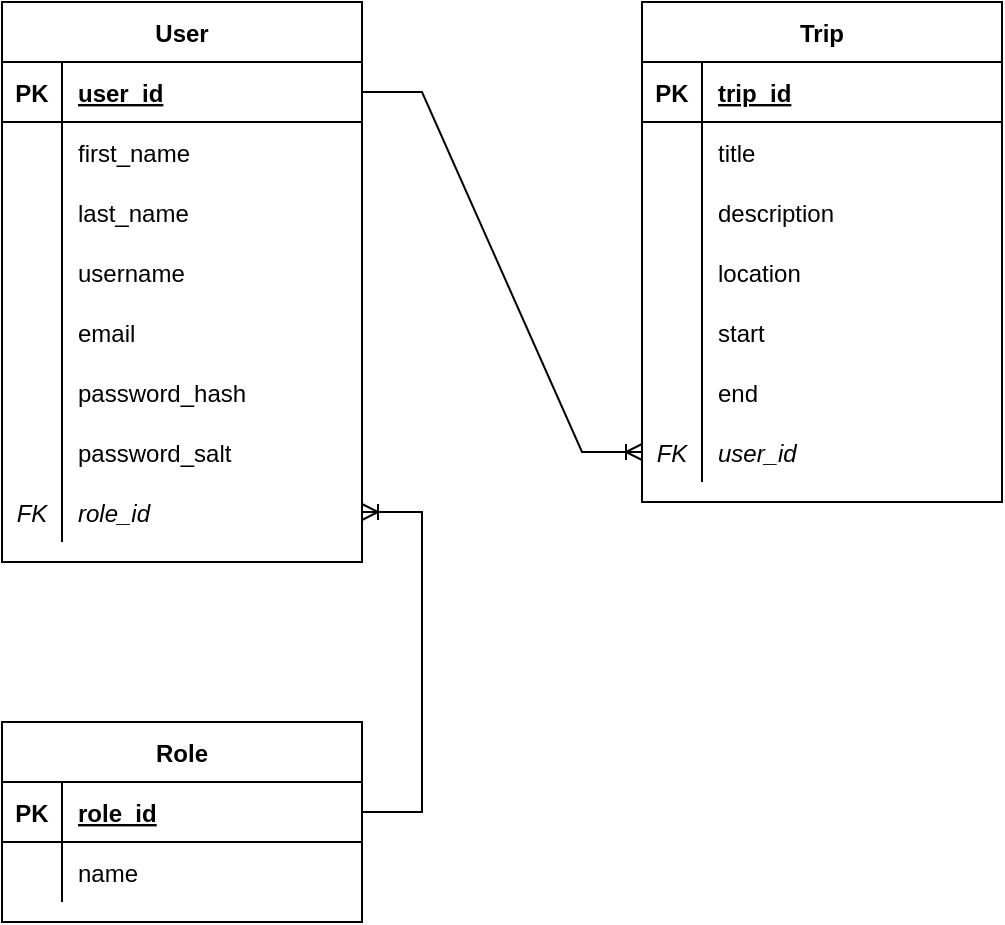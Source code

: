 <mxfile version="20.3.0" type="device"><diagram id="R2lEEEUBdFMjLlhIrx00" name="Page-1"><mxGraphModel dx="1422" dy="873" grid="1" gridSize="10" guides="1" tooltips="1" connect="1" arrows="1" fold="1" page="1" pageScale="1" pageWidth="850" pageHeight="1100" math="0" shadow="0" extFonts="Permanent Marker^https://fonts.googleapis.com/css?family=Permanent+Marker"><root><mxCell id="0"/><mxCell id="1" parent="0"/><mxCell id="_acSNx8fRqbedoUtO2RP-1" value="User" style="shape=table;startSize=30;container=1;collapsible=1;childLayout=tableLayout;fixedRows=1;rowLines=0;fontStyle=1;align=center;resizeLast=1;" parent="1" vertex="1"><mxGeometry x="80" y="40" width="180" height="280" as="geometry"/></mxCell><mxCell id="_acSNx8fRqbedoUtO2RP-2" value="" style="shape=tableRow;horizontal=0;startSize=0;swimlaneHead=0;swimlaneBody=0;fillColor=none;collapsible=0;dropTarget=0;points=[[0,0.5],[1,0.5]];portConstraint=eastwest;top=0;left=0;right=0;bottom=1;" parent="_acSNx8fRqbedoUtO2RP-1" vertex="1"><mxGeometry y="30" width="180" height="30" as="geometry"/></mxCell><mxCell id="_acSNx8fRqbedoUtO2RP-3" value="PK" style="shape=partialRectangle;connectable=0;fillColor=none;top=0;left=0;bottom=0;right=0;fontStyle=1;overflow=hidden;" parent="_acSNx8fRqbedoUtO2RP-2" vertex="1"><mxGeometry width="30" height="30" as="geometry"><mxRectangle width="30" height="30" as="alternateBounds"/></mxGeometry></mxCell><mxCell id="_acSNx8fRqbedoUtO2RP-4" value="user_id" style="shape=partialRectangle;connectable=0;fillColor=none;top=0;left=0;bottom=0;right=0;align=left;spacingLeft=6;fontStyle=5;overflow=hidden;" parent="_acSNx8fRqbedoUtO2RP-2" vertex="1"><mxGeometry x="30" width="150" height="30" as="geometry"><mxRectangle width="150" height="30" as="alternateBounds"/></mxGeometry></mxCell><mxCell id="_acSNx8fRqbedoUtO2RP-5" value="" style="shape=tableRow;horizontal=0;startSize=0;swimlaneHead=0;swimlaneBody=0;fillColor=none;collapsible=0;dropTarget=0;points=[[0,0.5],[1,0.5]];portConstraint=eastwest;top=0;left=0;right=0;bottom=0;" parent="_acSNx8fRqbedoUtO2RP-1" vertex="1"><mxGeometry y="60" width="180" height="30" as="geometry"/></mxCell><mxCell id="_acSNx8fRqbedoUtO2RP-6" value="" style="shape=partialRectangle;connectable=0;fillColor=none;top=0;left=0;bottom=0;right=0;editable=1;overflow=hidden;" parent="_acSNx8fRqbedoUtO2RP-5" vertex="1"><mxGeometry width="30" height="30" as="geometry"><mxRectangle width="30" height="30" as="alternateBounds"/></mxGeometry></mxCell><mxCell id="_acSNx8fRqbedoUtO2RP-7" value="first_name" style="shape=partialRectangle;connectable=0;fillColor=none;top=0;left=0;bottom=0;right=0;align=left;spacingLeft=6;overflow=hidden;" parent="_acSNx8fRqbedoUtO2RP-5" vertex="1"><mxGeometry x="30" width="150" height="30" as="geometry"><mxRectangle width="150" height="30" as="alternateBounds"/></mxGeometry></mxCell><mxCell id="_acSNx8fRqbedoUtO2RP-8" value="" style="shape=tableRow;horizontal=0;startSize=0;swimlaneHead=0;swimlaneBody=0;fillColor=none;collapsible=0;dropTarget=0;points=[[0,0.5],[1,0.5]];portConstraint=eastwest;top=0;left=0;right=0;bottom=0;" parent="_acSNx8fRqbedoUtO2RP-1" vertex="1"><mxGeometry y="90" width="180" height="30" as="geometry"/></mxCell><mxCell id="_acSNx8fRqbedoUtO2RP-9" value="" style="shape=partialRectangle;connectable=0;fillColor=none;top=0;left=0;bottom=0;right=0;editable=1;overflow=hidden;" parent="_acSNx8fRqbedoUtO2RP-8" vertex="1"><mxGeometry width="30" height="30" as="geometry"><mxRectangle width="30" height="30" as="alternateBounds"/></mxGeometry></mxCell><mxCell id="_acSNx8fRqbedoUtO2RP-10" value="last_name" style="shape=partialRectangle;connectable=0;fillColor=none;top=0;left=0;bottom=0;right=0;align=left;spacingLeft=6;overflow=hidden;" parent="_acSNx8fRqbedoUtO2RP-8" vertex="1"><mxGeometry x="30" width="150" height="30" as="geometry"><mxRectangle width="150" height="30" as="alternateBounds"/></mxGeometry></mxCell><mxCell id="_acSNx8fRqbedoUtO2RP-11" value="" style="shape=tableRow;horizontal=0;startSize=0;swimlaneHead=0;swimlaneBody=0;fillColor=none;collapsible=0;dropTarget=0;points=[[0,0.5],[1,0.5]];portConstraint=eastwest;top=0;left=0;right=0;bottom=0;" parent="_acSNx8fRqbedoUtO2RP-1" vertex="1"><mxGeometry y="120" width="180" height="30" as="geometry"/></mxCell><mxCell id="_acSNx8fRqbedoUtO2RP-12" value="" style="shape=partialRectangle;connectable=0;fillColor=none;top=0;left=0;bottom=0;right=0;editable=1;overflow=hidden;" parent="_acSNx8fRqbedoUtO2RP-11" vertex="1"><mxGeometry width="30" height="30" as="geometry"><mxRectangle width="30" height="30" as="alternateBounds"/></mxGeometry></mxCell><mxCell id="_acSNx8fRqbedoUtO2RP-13" value="username" style="shape=partialRectangle;connectable=0;fillColor=none;top=0;left=0;bottom=0;right=0;align=left;spacingLeft=6;overflow=hidden;" parent="_acSNx8fRqbedoUtO2RP-11" vertex="1"><mxGeometry x="30" width="150" height="30" as="geometry"><mxRectangle width="150" height="30" as="alternateBounds"/></mxGeometry></mxCell><mxCell id="_acSNx8fRqbedoUtO2RP-14" style="shape=tableRow;horizontal=0;startSize=0;swimlaneHead=0;swimlaneBody=0;fillColor=none;collapsible=0;dropTarget=0;points=[[0,0.5],[1,0.5]];portConstraint=eastwest;top=0;left=0;right=0;bottom=0;" parent="_acSNx8fRqbedoUtO2RP-1" vertex="1"><mxGeometry y="150" width="180" height="30" as="geometry"/></mxCell><mxCell id="_acSNx8fRqbedoUtO2RP-15" style="shape=partialRectangle;connectable=0;fillColor=none;top=0;left=0;bottom=0;right=0;editable=1;overflow=hidden;" parent="_acSNx8fRqbedoUtO2RP-14" vertex="1"><mxGeometry width="30" height="30" as="geometry"><mxRectangle width="30" height="30" as="alternateBounds"/></mxGeometry></mxCell><mxCell id="_acSNx8fRqbedoUtO2RP-16" value="email" style="shape=partialRectangle;connectable=0;fillColor=none;top=0;left=0;bottom=0;right=0;align=left;spacingLeft=6;overflow=hidden;" parent="_acSNx8fRqbedoUtO2RP-14" vertex="1"><mxGeometry x="30" width="150" height="30" as="geometry"><mxRectangle width="150" height="30" as="alternateBounds"/></mxGeometry></mxCell><mxCell id="_acSNx8fRqbedoUtO2RP-17" style="shape=tableRow;horizontal=0;startSize=0;swimlaneHead=0;swimlaneBody=0;fillColor=none;collapsible=0;dropTarget=0;points=[[0,0.5],[1,0.5]];portConstraint=eastwest;top=0;left=0;right=0;bottom=0;" parent="_acSNx8fRqbedoUtO2RP-1" vertex="1"><mxGeometry y="180" width="180" height="30" as="geometry"/></mxCell><mxCell id="_acSNx8fRqbedoUtO2RP-18" style="shape=partialRectangle;connectable=0;fillColor=none;top=0;left=0;bottom=0;right=0;editable=1;overflow=hidden;" parent="_acSNx8fRqbedoUtO2RP-17" vertex="1"><mxGeometry width="30" height="30" as="geometry"><mxRectangle width="30" height="30" as="alternateBounds"/></mxGeometry></mxCell><mxCell id="_acSNx8fRqbedoUtO2RP-19" value="password_hash" style="shape=partialRectangle;connectable=0;fillColor=none;top=0;left=0;bottom=0;right=0;align=left;spacingLeft=6;overflow=hidden;" parent="_acSNx8fRqbedoUtO2RP-17" vertex="1"><mxGeometry x="30" width="150" height="30" as="geometry"><mxRectangle width="150" height="30" as="alternateBounds"/></mxGeometry></mxCell><mxCell id="_acSNx8fRqbedoUtO2RP-20" style="shape=tableRow;horizontal=0;startSize=0;swimlaneHead=0;swimlaneBody=0;fillColor=none;collapsible=0;dropTarget=0;points=[[0,0.5],[1,0.5]];portConstraint=eastwest;top=0;left=0;right=0;bottom=0;" parent="_acSNx8fRqbedoUtO2RP-1" vertex="1"><mxGeometry y="210" width="180" height="30" as="geometry"/></mxCell><mxCell id="_acSNx8fRqbedoUtO2RP-21" style="shape=partialRectangle;connectable=0;fillColor=none;top=0;left=0;bottom=0;right=0;editable=1;overflow=hidden;" parent="_acSNx8fRqbedoUtO2RP-20" vertex="1"><mxGeometry width="30" height="30" as="geometry"><mxRectangle width="30" height="30" as="alternateBounds"/></mxGeometry></mxCell><mxCell id="_acSNx8fRqbedoUtO2RP-22" value="password_salt" style="shape=partialRectangle;connectable=0;fillColor=none;top=0;left=0;bottom=0;right=0;align=left;spacingLeft=6;overflow=hidden;" parent="_acSNx8fRqbedoUtO2RP-20" vertex="1"><mxGeometry x="30" width="150" height="30" as="geometry"><mxRectangle width="150" height="30" as="alternateBounds"/></mxGeometry></mxCell><mxCell id="_acSNx8fRqbedoUtO2RP-23" style="shape=tableRow;horizontal=0;startSize=0;swimlaneHead=0;swimlaneBody=0;fillColor=none;collapsible=0;dropTarget=0;points=[[0,0.5],[1,0.5]];portConstraint=eastwest;top=0;left=0;right=0;bottom=0;" parent="_acSNx8fRqbedoUtO2RP-1" vertex="1"><mxGeometry y="240" width="180" height="30" as="geometry"/></mxCell><mxCell id="_acSNx8fRqbedoUtO2RP-24" value="FK" style="shape=partialRectangle;connectable=0;fillColor=none;top=0;left=0;bottom=0;right=0;editable=1;overflow=hidden;fontStyle=2" parent="_acSNx8fRqbedoUtO2RP-23" vertex="1"><mxGeometry width="30" height="30" as="geometry"><mxRectangle width="30" height="30" as="alternateBounds"/></mxGeometry></mxCell><mxCell id="_acSNx8fRqbedoUtO2RP-25" value="role_id" style="shape=partialRectangle;connectable=0;fillColor=none;top=0;left=0;bottom=0;right=0;align=left;spacingLeft=6;overflow=hidden;fontStyle=2" parent="_acSNx8fRqbedoUtO2RP-23" vertex="1"><mxGeometry x="30" width="150" height="30" as="geometry"><mxRectangle width="150" height="30" as="alternateBounds"/></mxGeometry></mxCell><mxCell id="_acSNx8fRqbedoUtO2RP-39" value="Trip" style="shape=table;startSize=30;container=1;collapsible=1;childLayout=tableLayout;fixedRows=1;rowLines=0;fontStyle=1;align=center;resizeLast=1;" parent="1" vertex="1"><mxGeometry x="400" y="40" width="180" height="250" as="geometry"/></mxCell><mxCell id="_acSNx8fRqbedoUtO2RP-40" value="" style="shape=tableRow;horizontal=0;startSize=0;swimlaneHead=0;swimlaneBody=0;fillColor=none;collapsible=0;dropTarget=0;points=[[0,0.5],[1,0.5]];portConstraint=eastwest;top=0;left=0;right=0;bottom=1;" parent="_acSNx8fRqbedoUtO2RP-39" vertex="1"><mxGeometry y="30" width="180" height="30" as="geometry"/></mxCell><mxCell id="_acSNx8fRqbedoUtO2RP-41" value="PK" style="shape=partialRectangle;connectable=0;fillColor=none;top=0;left=0;bottom=0;right=0;fontStyle=1;overflow=hidden;" parent="_acSNx8fRqbedoUtO2RP-40" vertex="1"><mxGeometry width="30" height="30" as="geometry"><mxRectangle width="30" height="30" as="alternateBounds"/></mxGeometry></mxCell><mxCell id="_acSNx8fRqbedoUtO2RP-42" value="trip_id" style="shape=partialRectangle;connectable=0;fillColor=none;top=0;left=0;bottom=0;right=0;align=left;spacingLeft=6;fontStyle=5;overflow=hidden;" parent="_acSNx8fRqbedoUtO2RP-40" vertex="1"><mxGeometry x="30" width="150" height="30" as="geometry"><mxRectangle width="150" height="30" as="alternateBounds"/></mxGeometry></mxCell><mxCell id="_acSNx8fRqbedoUtO2RP-43" value="" style="shape=tableRow;horizontal=0;startSize=0;swimlaneHead=0;swimlaneBody=0;fillColor=none;collapsible=0;dropTarget=0;points=[[0,0.5],[1,0.5]];portConstraint=eastwest;top=0;left=0;right=0;bottom=0;" parent="_acSNx8fRqbedoUtO2RP-39" vertex="1"><mxGeometry y="60" width="180" height="30" as="geometry"/></mxCell><mxCell id="_acSNx8fRqbedoUtO2RP-44" value="" style="shape=partialRectangle;connectable=0;fillColor=none;top=0;left=0;bottom=0;right=0;editable=1;overflow=hidden;" parent="_acSNx8fRqbedoUtO2RP-43" vertex="1"><mxGeometry width="30" height="30" as="geometry"><mxRectangle width="30" height="30" as="alternateBounds"/></mxGeometry></mxCell><mxCell id="_acSNx8fRqbedoUtO2RP-45" value="title" style="shape=partialRectangle;connectable=0;fillColor=none;top=0;left=0;bottom=0;right=0;align=left;spacingLeft=6;overflow=hidden;" parent="_acSNx8fRqbedoUtO2RP-43" vertex="1"><mxGeometry x="30" width="150" height="30" as="geometry"><mxRectangle width="150" height="30" as="alternateBounds"/></mxGeometry></mxCell><mxCell id="_acSNx8fRqbedoUtO2RP-46" value="" style="shape=tableRow;horizontal=0;startSize=0;swimlaneHead=0;swimlaneBody=0;fillColor=none;collapsible=0;dropTarget=0;points=[[0,0.5],[1,0.5]];portConstraint=eastwest;top=0;left=0;right=0;bottom=0;" parent="_acSNx8fRqbedoUtO2RP-39" vertex="1"><mxGeometry y="90" width="180" height="30" as="geometry"/></mxCell><mxCell id="_acSNx8fRqbedoUtO2RP-47" value="" style="shape=partialRectangle;connectable=0;fillColor=none;top=0;left=0;bottom=0;right=0;editable=1;overflow=hidden;" parent="_acSNx8fRqbedoUtO2RP-46" vertex="1"><mxGeometry width="30" height="30" as="geometry"><mxRectangle width="30" height="30" as="alternateBounds"/></mxGeometry></mxCell><mxCell id="_acSNx8fRqbedoUtO2RP-48" value="description" style="shape=partialRectangle;connectable=0;fillColor=none;top=0;left=0;bottom=0;right=0;align=left;spacingLeft=6;overflow=hidden;" parent="_acSNx8fRqbedoUtO2RP-46" vertex="1"><mxGeometry x="30" width="150" height="30" as="geometry"><mxRectangle width="150" height="30" as="alternateBounds"/></mxGeometry></mxCell><mxCell id="_acSNx8fRqbedoUtO2RP-49" value="" style="shape=tableRow;horizontal=0;startSize=0;swimlaneHead=0;swimlaneBody=0;fillColor=none;collapsible=0;dropTarget=0;points=[[0,0.5],[1,0.5]];portConstraint=eastwest;top=0;left=0;right=0;bottom=0;" parent="_acSNx8fRqbedoUtO2RP-39" vertex="1"><mxGeometry y="120" width="180" height="30" as="geometry"/></mxCell><mxCell id="_acSNx8fRqbedoUtO2RP-50" value="" style="shape=partialRectangle;connectable=0;fillColor=none;top=0;left=0;bottom=0;right=0;editable=1;overflow=hidden;" parent="_acSNx8fRqbedoUtO2RP-49" vertex="1"><mxGeometry width="30" height="30" as="geometry"><mxRectangle width="30" height="30" as="alternateBounds"/></mxGeometry></mxCell><mxCell id="_acSNx8fRqbedoUtO2RP-51" value="location" style="shape=partialRectangle;connectable=0;fillColor=none;top=0;left=0;bottom=0;right=0;align=left;spacingLeft=6;overflow=hidden;" parent="_acSNx8fRqbedoUtO2RP-49" vertex="1"><mxGeometry x="30" width="150" height="30" as="geometry"><mxRectangle width="150" height="30" as="alternateBounds"/></mxGeometry></mxCell><mxCell id="Td-L-x5GGLdsdeViwZzc-1" style="shape=tableRow;horizontal=0;startSize=0;swimlaneHead=0;swimlaneBody=0;fillColor=none;collapsible=0;dropTarget=0;points=[[0,0.5],[1,0.5]];portConstraint=eastwest;top=0;left=0;right=0;bottom=0;" vertex="1" parent="_acSNx8fRqbedoUtO2RP-39"><mxGeometry y="150" width="180" height="30" as="geometry"/></mxCell><mxCell id="Td-L-x5GGLdsdeViwZzc-2" style="shape=partialRectangle;connectable=0;fillColor=none;top=0;left=0;bottom=0;right=0;editable=1;overflow=hidden;" vertex="1" parent="Td-L-x5GGLdsdeViwZzc-1"><mxGeometry width="30" height="30" as="geometry"><mxRectangle width="30" height="30" as="alternateBounds"/></mxGeometry></mxCell><mxCell id="Td-L-x5GGLdsdeViwZzc-3" value="start" style="shape=partialRectangle;connectable=0;fillColor=none;top=0;left=0;bottom=0;right=0;align=left;spacingLeft=6;overflow=hidden;" vertex="1" parent="Td-L-x5GGLdsdeViwZzc-1"><mxGeometry x="30" width="150" height="30" as="geometry"><mxRectangle width="150" height="30" as="alternateBounds"/></mxGeometry></mxCell><mxCell id="Td-L-x5GGLdsdeViwZzc-4" style="shape=tableRow;horizontal=0;startSize=0;swimlaneHead=0;swimlaneBody=0;fillColor=none;collapsible=0;dropTarget=0;points=[[0,0.5],[1,0.5]];portConstraint=eastwest;top=0;left=0;right=0;bottom=0;" vertex="1" parent="_acSNx8fRqbedoUtO2RP-39"><mxGeometry y="180" width="180" height="30" as="geometry"/></mxCell><mxCell id="Td-L-x5GGLdsdeViwZzc-5" style="shape=partialRectangle;connectable=0;fillColor=none;top=0;left=0;bottom=0;right=0;editable=1;overflow=hidden;" vertex="1" parent="Td-L-x5GGLdsdeViwZzc-4"><mxGeometry width="30" height="30" as="geometry"><mxRectangle width="30" height="30" as="alternateBounds"/></mxGeometry></mxCell><mxCell id="Td-L-x5GGLdsdeViwZzc-6" value="end" style="shape=partialRectangle;connectable=0;fillColor=none;top=0;left=0;bottom=0;right=0;align=left;spacingLeft=6;overflow=hidden;" vertex="1" parent="Td-L-x5GGLdsdeViwZzc-4"><mxGeometry x="30" width="150" height="30" as="geometry"><mxRectangle width="150" height="30" as="alternateBounds"/></mxGeometry></mxCell><mxCell id="Td-L-x5GGLdsdeViwZzc-7" style="shape=tableRow;horizontal=0;startSize=0;swimlaneHead=0;swimlaneBody=0;fillColor=none;collapsible=0;dropTarget=0;points=[[0,0.5],[1,0.5]];portConstraint=eastwest;top=0;left=0;right=0;bottom=0;" vertex="1" parent="_acSNx8fRqbedoUtO2RP-39"><mxGeometry y="210" width="180" height="30" as="geometry"/></mxCell><mxCell id="Td-L-x5GGLdsdeViwZzc-8" value="FK" style="shape=partialRectangle;connectable=0;fillColor=none;top=0;left=0;bottom=0;right=0;editable=1;overflow=hidden;fontStyle=2" vertex="1" parent="Td-L-x5GGLdsdeViwZzc-7"><mxGeometry width="30" height="30" as="geometry"><mxRectangle width="30" height="30" as="alternateBounds"/></mxGeometry></mxCell><mxCell id="Td-L-x5GGLdsdeViwZzc-9" value="user_id" style="shape=partialRectangle;connectable=0;fillColor=none;top=0;left=0;bottom=0;right=0;align=left;spacingLeft=6;overflow=hidden;fontStyle=2" vertex="1" parent="Td-L-x5GGLdsdeViwZzc-7"><mxGeometry x="30" width="150" height="30" as="geometry"><mxRectangle width="150" height="30" as="alternateBounds"/></mxGeometry></mxCell><mxCell id="Td-L-x5GGLdsdeViwZzc-23" value="Role" style="shape=table;startSize=30;container=1;collapsible=1;childLayout=tableLayout;fixedRows=1;rowLines=0;fontStyle=1;align=center;resizeLast=1;" vertex="1" parent="1"><mxGeometry x="80" y="400" width="180" height="100" as="geometry"/></mxCell><mxCell id="Td-L-x5GGLdsdeViwZzc-24" value="" style="shape=tableRow;horizontal=0;startSize=0;swimlaneHead=0;swimlaneBody=0;fillColor=none;collapsible=0;dropTarget=0;points=[[0,0.5],[1,0.5]];portConstraint=eastwest;top=0;left=0;right=0;bottom=1;" vertex="1" parent="Td-L-x5GGLdsdeViwZzc-23"><mxGeometry y="30" width="180" height="30" as="geometry"/></mxCell><mxCell id="Td-L-x5GGLdsdeViwZzc-25" value="PK" style="shape=partialRectangle;connectable=0;fillColor=none;top=0;left=0;bottom=0;right=0;fontStyle=1;overflow=hidden;" vertex="1" parent="Td-L-x5GGLdsdeViwZzc-24"><mxGeometry width="30" height="30" as="geometry"><mxRectangle width="30" height="30" as="alternateBounds"/></mxGeometry></mxCell><mxCell id="Td-L-x5GGLdsdeViwZzc-26" value="role_id" style="shape=partialRectangle;connectable=0;fillColor=none;top=0;left=0;bottom=0;right=0;align=left;spacingLeft=6;fontStyle=5;overflow=hidden;" vertex="1" parent="Td-L-x5GGLdsdeViwZzc-24"><mxGeometry x="30" width="150" height="30" as="geometry"><mxRectangle width="150" height="30" as="alternateBounds"/></mxGeometry></mxCell><mxCell id="Td-L-x5GGLdsdeViwZzc-27" value="" style="shape=tableRow;horizontal=0;startSize=0;swimlaneHead=0;swimlaneBody=0;fillColor=none;collapsible=0;dropTarget=0;points=[[0,0.5],[1,0.5]];portConstraint=eastwest;top=0;left=0;right=0;bottom=0;" vertex="1" parent="Td-L-x5GGLdsdeViwZzc-23"><mxGeometry y="60" width="180" height="30" as="geometry"/></mxCell><mxCell id="Td-L-x5GGLdsdeViwZzc-28" value="" style="shape=partialRectangle;connectable=0;fillColor=none;top=0;left=0;bottom=0;right=0;editable=1;overflow=hidden;" vertex="1" parent="Td-L-x5GGLdsdeViwZzc-27"><mxGeometry width="30" height="30" as="geometry"><mxRectangle width="30" height="30" as="alternateBounds"/></mxGeometry></mxCell><mxCell id="Td-L-x5GGLdsdeViwZzc-29" value="name" style="shape=partialRectangle;connectable=0;fillColor=none;top=0;left=0;bottom=0;right=0;align=left;spacingLeft=6;overflow=hidden;" vertex="1" parent="Td-L-x5GGLdsdeViwZzc-27"><mxGeometry x="30" width="150" height="30" as="geometry"><mxRectangle width="150" height="30" as="alternateBounds"/></mxGeometry></mxCell><mxCell id="Td-L-x5GGLdsdeViwZzc-37" value="" style="edgeStyle=entityRelationEdgeStyle;fontSize=12;html=1;endArrow=ERoneToMany;rounded=0;" edge="1" parent="1" source="Td-L-x5GGLdsdeViwZzc-24" target="_acSNx8fRqbedoUtO2RP-23"><mxGeometry width="100" height="100" relative="1" as="geometry"><mxPoint x="170" y="680" as="sourcePoint"/><mxPoint x="270" y="580" as="targetPoint"/></mxGeometry></mxCell><mxCell id="Td-L-x5GGLdsdeViwZzc-38" value="" style="edgeStyle=entityRelationEdgeStyle;fontSize=12;html=1;endArrow=ERoneToMany;rounded=0;" edge="1" parent="1" source="_acSNx8fRqbedoUtO2RP-2" target="Td-L-x5GGLdsdeViwZzc-7"><mxGeometry width="100" height="100" relative="1" as="geometry"><mxPoint x="120" y="710" as="sourcePoint"/><mxPoint x="220" y="610" as="targetPoint"/></mxGeometry></mxCell></root></mxGraphModel></diagram></mxfile>